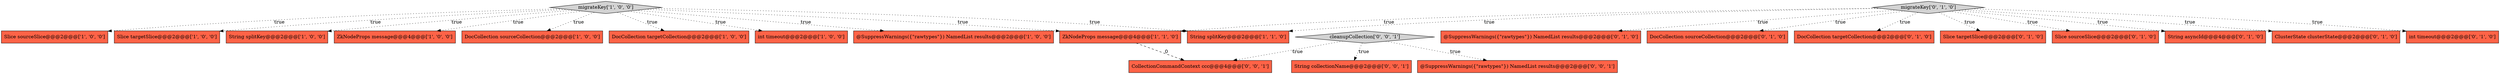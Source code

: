 digraph {
7 [style = filled, label = "Slice sourceSlice@@@2@@@['1', '0', '0']", fillcolor = tomato, shape = box image = "AAA0AAABBB1BBB"];
14 [style = filled, label = "migrateKey['0', '1', '0']", fillcolor = lightgray, shape = diamond image = "AAA0AAABBB2BBB"];
9 [style = filled, label = "ZkNodeProps message@@@4@@@['1', '1', '0']", fillcolor = tomato, shape = box image = "AAA0AAABBB1BBB"];
13 [style = filled, label = "@SuppressWarnings({\"rawtypes\"}) NamedList results@@@2@@@['0', '1', '0']", fillcolor = tomato, shape = box image = "AAA0AAABBB2BBB"];
17 [style = filled, label = "DocCollection sourceCollection@@@2@@@['0', '1', '0']", fillcolor = tomato, shape = box image = "AAA0AAABBB2BBB"];
16 [style = filled, label = "DocCollection targetCollection@@@2@@@['0', '1', '0']", fillcolor = tomato, shape = box image = "AAA0AAABBB2BBB"];
19 [style = filled, label = "Slice targetSlice@@@2@@@['0', '1', '0']", fillcolor = tomato, shape = box image = "AAA0AAABBB2BBB"];
4 [style = filled, label = "Slice targetSlice@@@2@@@['1', '0', '0']", fillcolor = tomato, shape = box image = "AAA0AAABBB1BBB"];
23 [style = filled, label = "@SuppressWarnings({\"rawtypes\"}) NamedList results@@@2@@@['0', '0', '1']", fillcolor = tomato, shape = box image = "AAA0AAABBB3BBB"];
15 [style = filled, label = "Slice sourceSlice@@@2@@@['0', '1', '0']", fillcolor = tomato, shape = box image = "AAA0AAABBB2BBB"];
21 [style = filled, label = "cleanupCollection['0', '0', '1']", fillcolor = lightgray, shape = diamond image = "AAA0AAABBB3BBB"];
6 [style = filled, label = "String splitKey@@@2@@@['1', '0', '0']", fillcolor = tomato, shape = box image = "AAA0AAABBB1BBB"];
1 [style = filled, label = "ZkNodeProps message@@@4@@@['1', '0', '0']", fillcolor = tomato, shape = box image = "AAA0AAABBB1BBB"];
12 [style = filled, label = "String asyncId@@@4@@@['0', '1', '0']", fillcolor = tomato, shape = box image = "AAA0AAABBB2BBB"];
2 [style = filled, label = "DocCollection sourceCollection@@@2@@@['1', '0', '0']", fillcolor = tomato, shape = box image = "AAA0AAABBB1BBB"];
22 [style = filled, label = "String collectionName@@@2@@@['0', '0', '1']", fillcolor = tomato, shape = box image = "AAA0AAABBB3BBB"];
11 [style = filled, label = "ClusterState clusterState@@@2@@@['0', '1', '0']", fillcolor = tomato, shape = box image = "AAA0AAABBB2BBB"];
0 [style = filled, label = "migrateKey['1', '0', '0']", fillcolor = lightgray, shape = diamond image = "AAA0AAABBB1BBB"];
8 [style = filled, label = "DocCollection targetCollection@@@2@@@['1', '0', '0']", fillcolor = tomato, shape = box image = "AAA0AAABBB1BBB"];
5 [style = filled, label = "int timeout@@@2@@@['1', '0', '0']", fillcolor = tomato, shape = box image = "AAA0AAABBB1BBB"];
3 [style = filled, label = "@SuppressWarnings({\"rawtypes\"}) NamedList results@@@2@@@['1', '0', '0']", fillcolor = tomato, shape = box image = "AAA0AAABBB1BBB"];
18 [style = filled, label = "int timeout@@@2@@@['0', '1', '0']", fillcolor = tomato, shape = box image = "AAA0AAABBB2BBB"];
20 [style = filled, label = "CollectionCommandContext ccc@@@4@@@['0', '0', '1']", fillcolor = tomato, shape = box image = "AAA0AAABBB3BBB"];
10 [style = filled, label = "String splitKey@@@2@@@['1', '1', '0']", fillcolor = tomato, shape = box image = "AAA0AAABBB1BBB"];
0->10 [style = dotted, label="true"];
0->2 [style = dotted, label="true"];
0->6 [style = dotted, label="true"];
0->1 [style = dotted, label="true"];
14->18 [style = dotted, label="true"];
0->8 [style = dotted, label="true"];
0->7 [style = dotted, label="true"];
0->3 [style = dotted, label="true"];
14->16 [style = dotted, label="true"];
21->22 [style = dotted, label="true"];
21->23 [style = dotted, label="true"];
14->12 [style = dotted, label="true"];
21->20 [style = dotted, label="true"];
0->5 [style = dotted, label="true"];
14->13 [style = dotted, label="true"];
0->9 [style = dotted, label="true"];
14->15 [style = dotted, label="true"];
14->10 [style = dotted, label="true"];
9->20 [style = dashed, label="0"];
14->19 [style = dotted, label="true"];
0->4 [style = dotted, label="true"];
14->11 [style = dotted, label="true"];
14->17 [style = dotted, label="true"];
14->9 [style = dotted, label="true"];
}
